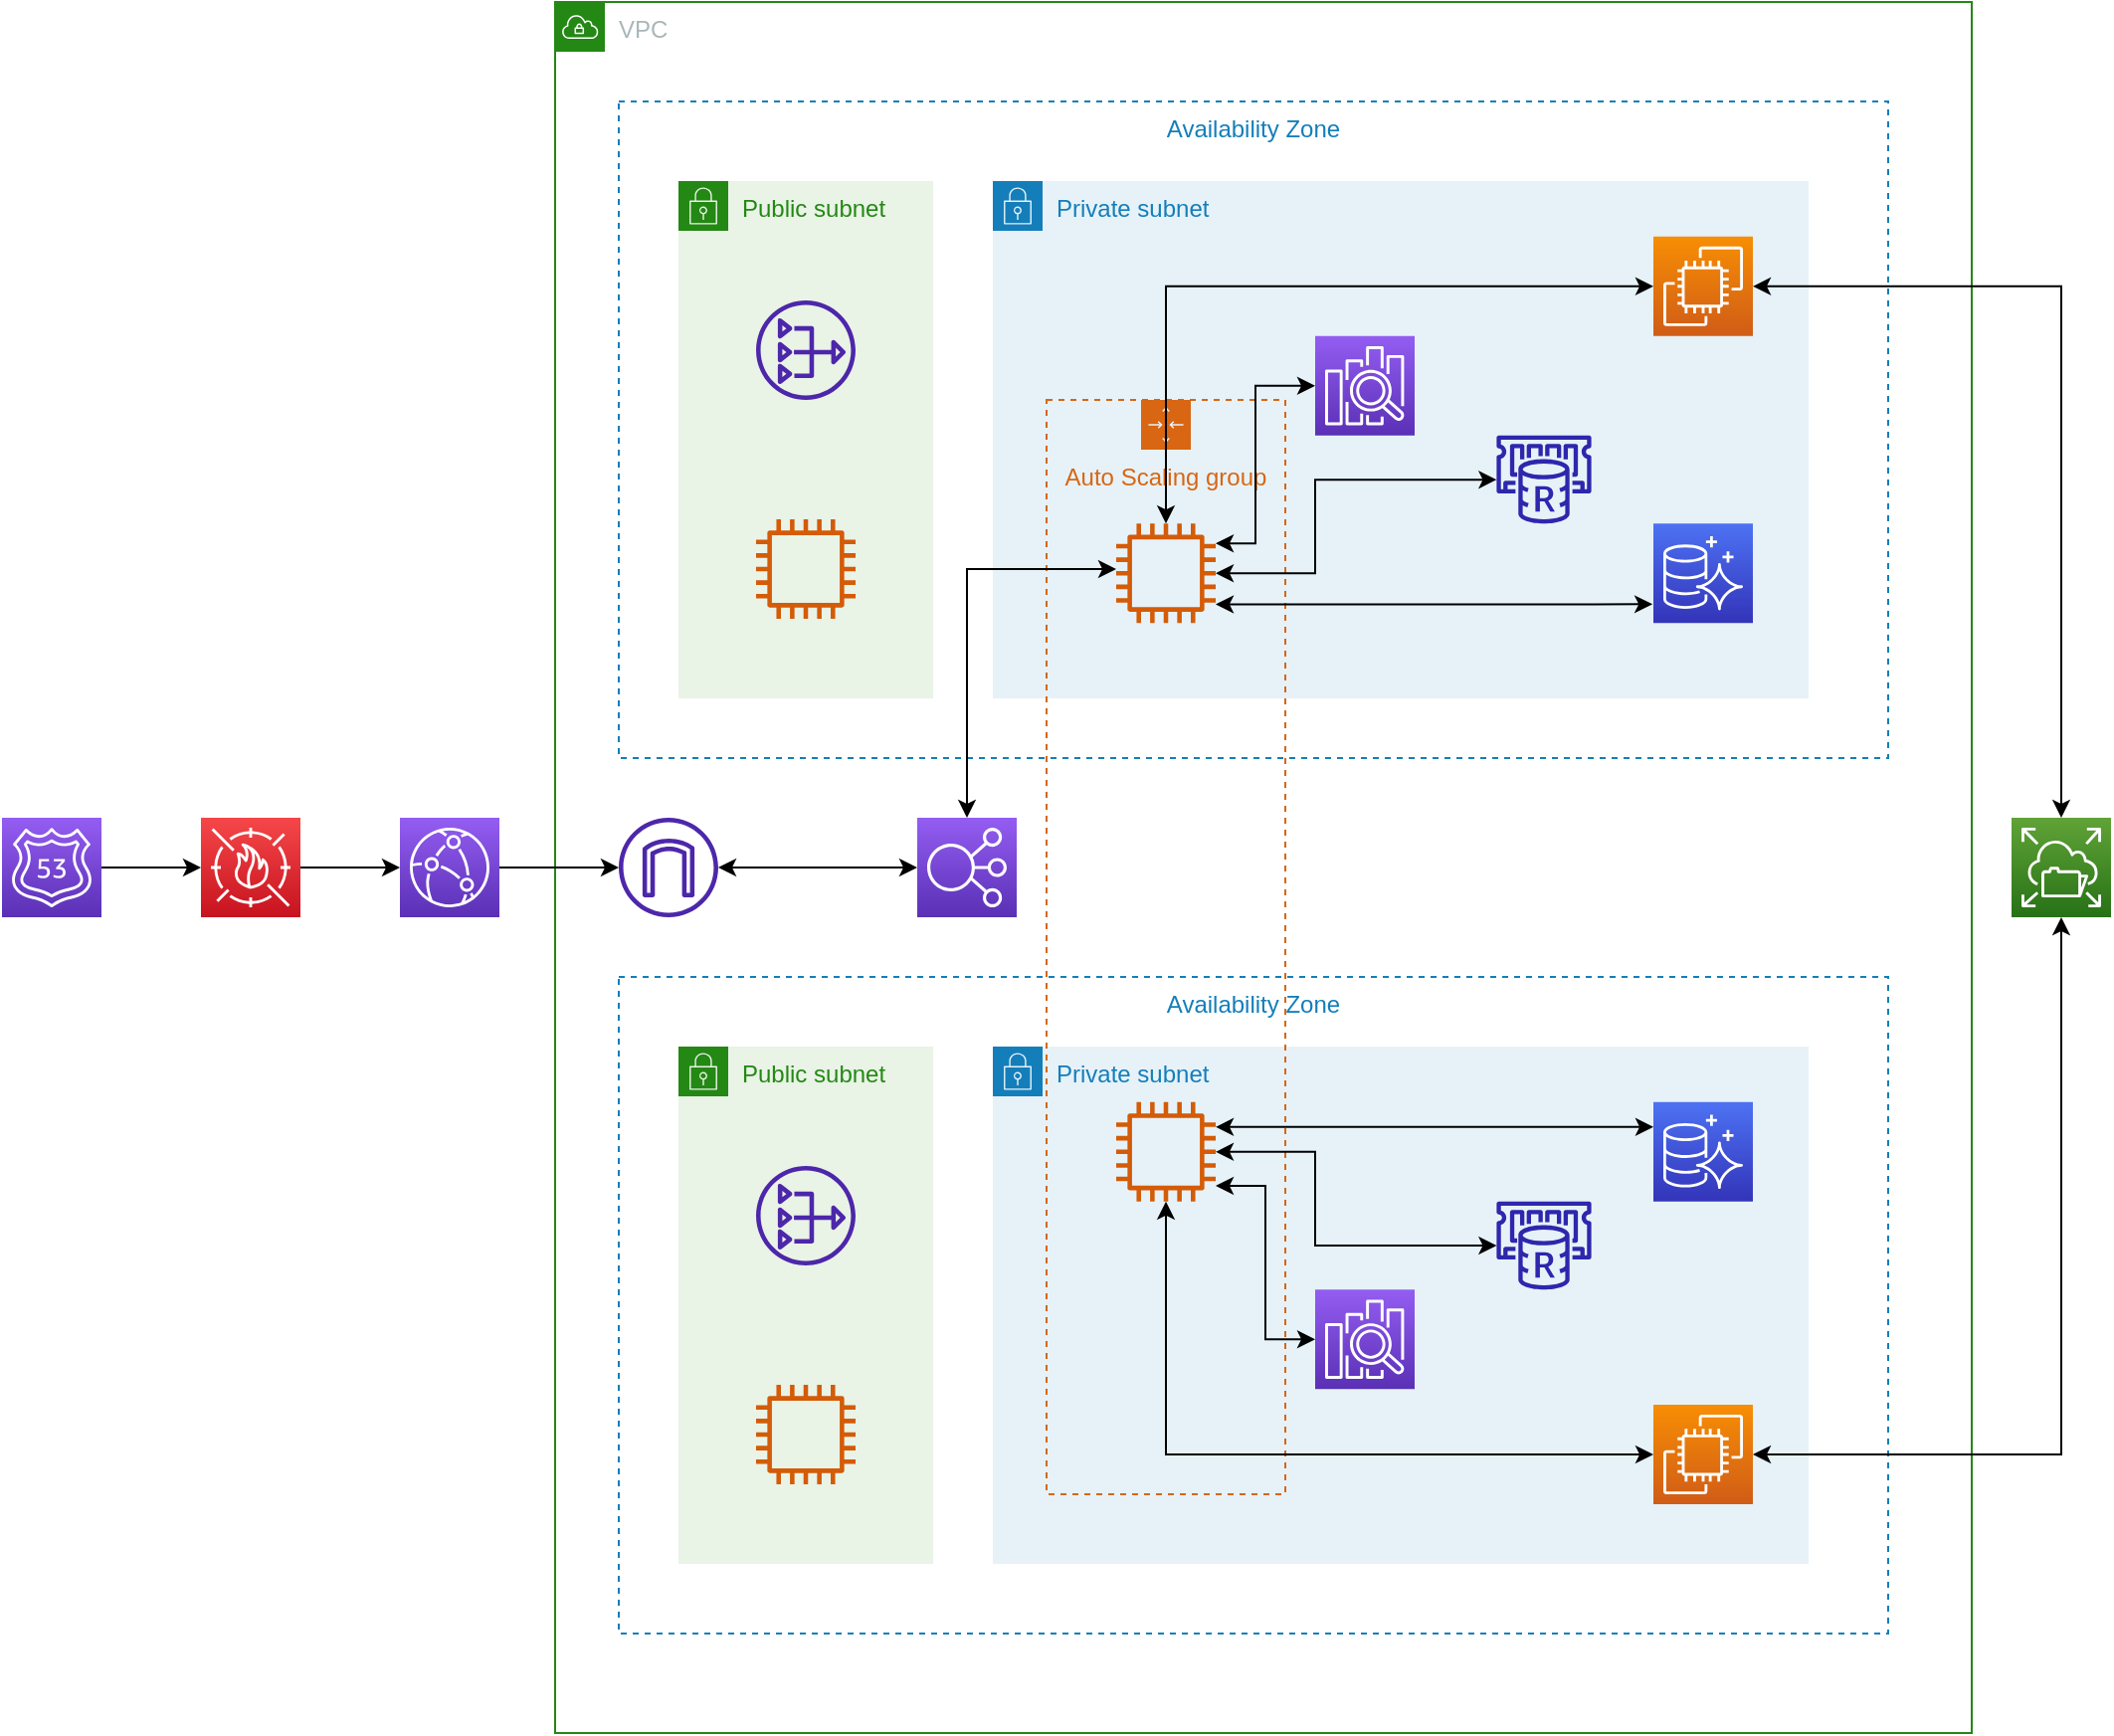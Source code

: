 <mxfile version="16.0.0" type="github">
  <diagram id="Z1uW2Y118E3WqkMEIljk" name="Page-1">
    <mxGraphModel dx="2136" dy="500" grid="1" gridSize="10" guides="1" tooltips="1" connect="1" arrows="1" fold="1" page="0" pageScale="1" pageWidth="850" pageHeight="1100" math="0" shadow="0">
      <root>
        <mxCell id="0" />
        <mxCell id="1" parent="0" />
        <mxCell id="sF1KckRwVd7SVEKIF92C-10" value="VPC" style="points=[[0,0],[0.25,0],[0.5,0],[0.75,0],[1,0],[1,0.25],[1,0.5],[1,0.75],[1,1],[0.75,1],[0.5,1],[0.25,1],[0,1],[0,0.75],[0,0.5],[0,0.25]];outlineConnect=0;gradientColor=none;html=1;whiteSpace=wrap;fontSize=12;fontStyle=0;container=1;pointerEvents=0;collapsible=0;recursiveResize=0;shape=mxgraph.aws4.group;grIcon=mxgraph.aws4.group_vpc;strokeColor=#248814;fillColor=none;verticalAlign=top;align=left;spacingLeft=30;fontColor=#AAB7B8;dashed=0;" vertex="1" parent="1">
          <mxGeometry x="198" y="560" width="712" height="870" as="geometry" />
        </mxCell>
        <mxCell id="sF1KckRwVd7SVEKIF92C-36" value="Private subnet" style="points=[[0,0],[0.25,0],[0.5,0],[0.75,0],[1,0],[1,0.25],[1,0.5],[1,0.75],[1,1],[0.75,1],[0.5,1],[0.25,1],[0,1],[0,0.75],[0,0.5],[0,0.25]];outlineConnect=0;gradientColor=none;html=1;whiteSpace=wrap;fontSize=12;fontStyle=0;container=1;pointerEvents=0;collapsible=0;recursiveResize=0;shape=mxgraph.aws4.group;grIcon=mxgraph.aws4.group_security_group;grStroke=0;strokeColor=#147EBA;fillColor=#E6F2F8;verticalAlign=top;align=left;spacingLeft=30;fontColor=#147EBA;dashed=0;" vertex="1" parent="sF1KckRwVd7SVEKIF92C-10">
          <mxGeometry x="220" y="525" width="410" height="260" as="geometry" />
        </mxCell>
        <mxCell id="sF1KckRwVd7SVEKIF92C-37" value="" style="sketch=0;points=[[0,0,0],[0.25,0,0],[0.5,0,0],[0.75,0,0],[1,0,0],[0,1,0],[0.25,1,0],[0.5,1,0],[0.75,1,0],[1,1,0],[0,0.25,0],[0,0.5,0],[0,0.75,0],[1,0.25,0],[1,0.5,0],[1,0.75,0]];outlineConnect=0;fontColor=#232F3E;gradientColor=#4D72F3;gradientDirection=north;fillColor=#3334B9;strokeColor=#ffffff;dashed=0;verticalLabelPosition=bottom;verticalAlign=top;align=center;html=1;fontSize=12;fontStyle=0;aspect=fixed;shape=mxgraph.aws4.resourceIcon;resIcon=mxgraph.aws4.aurora;" vertex="1" parent="sF1KckRwVd7SVEKIF92C-36">
          <mxGeometry x="332" y="27.89" width="50" height="50" as="geometry" />
        </mxCell>
        <mxCell id="sF1KckRwVd7SVEKIF92C-39" value="" style="sketch=0;outlineConnect=0;fontColor=#232F3E;gradientColor=none;fillColor=#2E27AD;strokeColor=none;dashed=0;verticalLabelPosition=bottom;verticalAlign=top;align=center;html=1;fontSize=12;fontStyle=0;aspect=fixed;pointerEvents=1;shape=mxgraph.aws4.elasticache_for_redis;" vertex="1" parent="sF1KckRwVd7SVEKIF92C-36">
          <mxGeometry x="252" y="77.89" width="50" height="44.23" as="geometry" />
        </mxCell>
        <mxCell id="sF1KckRwVd7SVEKIF92C-38" value="" style="sketch=0;points=[[0,0,0],[0.25,0,0],[0.5,0,0],[0.75,0,0],[1,0,0],[0,1,0],[0.25,1,0],[0.5,1,0],[0.75,1,0],[1,1,0],[0,0.25,0],[0,0.5,0],[0,0.75,0],[1,0.25,0],[1,0.5,0],[1,0.75,0]];outlineConnect=0;fontColor=#232F3E;gradientColor=#945DF2;gradientDirection=north;fillColor=#5A30B5;strokeColor=#ffffff;dashed=0;verticalLabelPosition=bottom;verticalAlign=top;align=center;html=1;fontSize=12;fontStyle=0;aspect=fixed;shape=mxgraph.aws4.resourceIcon;resIcon=mxgraph.aws4.elasticsearch_service;" vertex="1" parent="sF1KckRwVd7SVEKIF92C-36">
          <mxGeometry x="162" y="122.12" width="50" height="50" as="geometry" />
        </mxCell>
        <mxCell id="sF1KckRwVd7SVEKIF92C-45" value="" style="sketch=0;points=[[0,0,0],[0.25,0,0],[0.5,0,0],[0.75,0,0],[1,0,0],[0,1,0],[0.25,1,0],[0.5,1,0],[0.75,1,0],[1,1,0],[0,0.25,0],[0,0.5,0],[0,0.75,0],[1,0.25,0],[1,0.5,0],[1,0.75,0]];outlineConnect=0;fontColor=#232F3E;gradientColor=#F78E04;gradientDirection=north;fillColor=#D05C17;strokeColor=#ffffff;dashed=0;verticalLabelPosition=bottom;verticalAlign=top;align=center;html=1;fontSize=12;fontStyle=0;aspect=fixed;shape=mxgraph.aws4.resourceIcon;resIcon=mxgraph.aws4.ec2;" vertex="1" parent="sF1KckRwVd7SVEKIF92C-36">
          <mxGeometry x="332" y="180.0" width="50" height="50" as="geometry" />
        </mxCell>
        <mxCell id="sF1KckRwVd7SVEKIF92C-13" value="Private subnet" style="points=[[0,0],[0.25,0],[0.5,0],[0.75,0],[1,0],[1,0.25],[1,0.5],[1,0.75],[1,1],[0.75,1],[0.5,1],[0.25,1],[0,1],[0,0.75],[0,0.5],[0,0.25]];outlineConnect=0;gradientColor=none;html=1;whiteSpace=wrap;fontSize=12;fontStyle=0;container=1;pointerEvents=0;collapsible=0;recursiveResize=0;shape=mxgraph.aws4.group;grIcon=mxgraph.aws4.group_security_group;grStroke=0;strokeColor=#147EBA;fillColor=#E6F2F8;verticalAlign=top;align=left;spacingLeft=30;fontColor=#147EBA;dashed=0;" vertex="1" parent="sF1KckRwVd7SVEKIF92C-10">
          <mxGeometry x="220" y="90" width="410" height="260" as="geometry" />
        </mxCell>
        <mxCell id="sF1KckRwVd7SVEKIF92C-34" value="Auto Scaling group" style="points=[[0,0],[0.25,0],[0.5,0],[0.75,0],[1,0],[1,0.25],[1,0.5],[1,0.75],[1,1],[0.75,1],[0.5,1],[0.25,1],[0,1],[0,0.75],[0,0.5],[0,0.25]];outlineConnect=0;gradientColor=none;html=1;whiteSpace=wrap;fontSize=12;fontStyle=0;container=1;pointerEvents=0;collapsible=0;recursiveResize=0;shape=mxgraph.aws4.groupCenter;grIcon=mxgraph.aws4.group_auto_scaling_group;grStroke=1;strokeColor=#D86613;fillColor=none;verticalAlign=top;align=center;fontColor=#D86613;dashed=1;spacingTop=25;" vertex="1" parent="sF1KckRwVd7SVEKIF92C-10">
          <mxGeometry x="247" y="200" width="120" height="550" as="geometry" />
        </mxCell>
        <mxCell id="sF1KckRwVd7SVEKIF92C-44" value="" style="sketch=0;outlineConnect=0;fontColor=#232F3E;gradientColor=none;fillColor=#D45B07;strokeColor=none;dashed=0;verticalLabelPosition=bottom;verticalAlign=top;align=center;html=1;fontSize=12;fontStyle=0;aspect=fixed;pointerEvents=1;shape=mxgraph.aws4.instance2;" vertex="1" parent="sF1KckRwVd7SVEKIF92C-34">
          <mxGeometry x="35" y="352.89" width="50" height="50" as="geometry" />
        </mxCell>
        <mxCell id="sF1KckRwVd7SVEKIF92C-29" value="Availability Zone" style="fillColor=none;strokeColor=#147EBA;dashed=1;verticalAlign=top;fontStyle=0;fontColor=#147EBA;" vertex="1" parent="sF1KckRwVd7SVEKIF92C-10">
          <mxGeometry x="32" y="50" width="638" height="330" as="geometry" />
        </mxCell>
        <mxCell id="sF1KckRwVd7SVEKIF92C-14" value="Public subnet" style="points=[[0,0],[0.25,0],[0.5,0],[0.75,0],[1,0],[1,0.25],[1,0.5],[1,0.75],[1,1],[0.75,1],[0.5,1],[0.25,1],[0,1],[0,0.75],[0,0.5],[0,0.25]];outlineConnect=0;gradientColor=none;html=1;whiteSpace=wrap;fontSize=12;fontStyle=0;container=1;pointerEvents=0;collapsible=0;recursiveResize=0;shape=mxgraph.aws4.group;grIcon=mxgraph.aws4.group_security_group;grStroke=0;strokeColor=#248814;fillColor=#E9F3E6;verticalAlign=top;align=left;spacingLeft=30;fontColor=#248814;dashed=0;" vertex="1" parent="sF1KckRwVd7SVEKIF92C-10">
          <mxGeometry x="62" y="90" width="128" height="260" as="geometry" />
        </mxCell>
        <mxCell id="sF1KckRwVd7SVEKIF92C-27" value="" style="sketch=0;outlineConnect=0;fontColor=#232F3E;gradientColor=none;fillColor=#D45B07;strokeColor=none;dashed=0;verticalLabelPosition=bottom;verticalAlign=top;align=center;html=1;fontSize=12;fontStyle=0;aspect=fixed;pointerEvents=1;shape=mxgraph.aws4.instance2;" vertex="1" parent="sF1KckRwVd7SVEKIF92C-14">
          <mxGeometry x="39" y="170" width="50" height="50" as="geometry" />
        </mxCell>
        <mxCell id="sF1KckRwVd7SVEKIF92C-28" value="" style="sketch=0;outlineConnect=0;fontColor=#232F3E;gradientColor=none;fillColor=#4D27AA;strokeColor=none;dashed=0;verticalLabelPosition=bottom;verticalAlign=top;align=center;html=1;fontSize=12;fontStyle=0;aspect=fixed;pointerEvents=1;shape=mxgraph.aws4.nat_gateway;" vertex="1" parent="sF1KckRwVd7SVEKIF92C-14">
          <mxGeometry x="39" y="60" width="50" height="50" as="geometry" />
        </mxCell>
        <mxCell id="sF1KckRwVd7SVEKIF92C-6" value="" style="sketch=0;outlineConnect=0;fontColor=#232F3E;gradientColor=none;fillColor=#4D27AA;strokeColor=none;dashed=0;verticalLabelPosition=bottom;verticalAlign=top;align=center;html=1;fontSize=12;fontStyle=0;aspect=fixed;pointerEvents=1;shape=mxgraph.aws4.internet_gateway;" vertex="1" parent="sF1KckRwVd7SVEKIF92C-10">
          <mxGeometry x="32" y="410" width="50" height="50" as="geometry" />
        </mxCell>
        <mxCell id="sF1KckRwVd7SVEKIF92C-30" style="edgeStyle=orthogonalEdgeStyle;rounded=0;orthogonalLoop=1;jettySize=auto;html=1;startArrow=classic;startFill=1;exitX=0.5;exitY=0;exitDx=0;exitDy=0;exitPerimeter=0;" edge="1" parent="sF1KckRwVd7SVEKIF92C-10" source="sF1KckRwVd7SVEKIF92C-8" target="sF1KckRwVd7SVEKIF92C-15">
          <mxGeometry relative="1" as="geometry">
            <mxPoint x="202" y="410" as="sourcePoint" />
            <Array as="points">
              <mxPoint x="207" y="285" />
            </Array>
          </mxGeometry>
        </mxCell>
        <mxCell id="sF1KckRwVd7SVEKIF92C-8" value="" style="sketch=0;points=[[0,0,0],[0.25,0,0],[0.5,0,0],[0.75,0,0],[1,0,0],[0,1,0],[0.25,1,0],[0.5,1,0],[0.75,1,0],[1,1,0],[0,0.25,0],[0,0.5,0],[0,0.75,0],[1,0.25,0],[1,0.5,0],[1,0.75,0]];outlineConnect=0;fontColor=#232F3E;gradientColor=#945DF2;gradientDirection=north;fillColor=#5A30B5;strokeColor=#ffffff;dashed=0;verticalLabelPosition=bottom;verticalAlign=top;align=center;html=1;fontSize=12;fontStyle=0;aspect=fixed;shape=mxgraph.aws4.resourceIcon;resIcon=mxgraph.aws4.elastic_load_balancing;" vertex="1" parent="sF1KckRwVd7SVEKIF92C-10">
          <mxGeometry x="182" y="410" width="50" height="50" as="geometry" />
        </mxCell>
        <mxCell id="sF1KckRwVd7SVEKIF92C-9" style="edgeStyle=orthogonalEdgeStyle;rounded=0;orthogonalLoop=1;jettySize=auto;html=1;entryX=0;entryY=0.5;entryDx=0;entryDy=0;entryPerimeter=0;startArrow=classic;startFill=1;" edge="1" parent="sF1KckRwVd7SVEKIF92C-10" source="sF1KckRwVd7SVEKIF92C-6" target="sF1KckRwVd7SVEKIF92C-8">
          <mxGeometry relative="1" as="geometry" />
        </mxCell>
        <mxCell id="sF1KckRwVd7SVEKIF92C-16" value="" style="sketch=0;points=[[0,0,0],[0.25,0,0],[0.5,0,0],[0.75,0,0],[1,0,0],[0,1,0],[0.25,1,0],[0.5,1,0],[0.75,1,0],[1,1,0],[0,0.25,0],[0,0.5,0],[0,0.75,0],[1,0.25,0],[1,0.5,0],[1,0.75,0]];outlineConnect=0;fontColor=#232F3E;gradientColor=#4D72F3;gradientDirection=north;fillColor=#3334B9;strokeColor=#ffffff;dashed=0;verticalLabelPosition=bottom;verticalAlign=top;align=center;html=1;fontSize=12;fontStyle=0;aspect=fixed;shape=mxgraph.aws4.resourceIcon;resIcon=mxgraph.aws4.aurora;" vertex="1" parent="sF1KckRwVd7SVEKIF92C-10">
          <mxGeometry x="552" y="262.12" width="50" height="50" as="geometry" />
        </mxCell>
        <mxCell id="sF1KckRwVd7SVEKIF92C-17" value="" style="sketch=0;points=[[0,0,0],[0.25,0,0],[0.5,0,0],[0.75,0,0],[1,0,0],[0,1,0],[0.25,1,0],[0.5,1,0],[0.75,1,0],[1,1,0],[0,0.25,0],[0,0.5,0],[0,0.75,0],[1,0.25,0],[1,0.5,0],[1,0.75,0]];outlineConnect=0;fontColor=#232F3E;gradientColor=#945DF2;gradientDirection=north;fillColor=#5A30B5;strokeColor=#ffffff;dashed=0;verticalLabelPosition=bottom;verticalAlign=top;align=center;html=1;fontSize=12;fontStyle=0;aspect=fixed;shape=mxgraph.aws4.resourceIcon;resIcon=mxgraph.aws4.elasticsearch_service;" vertex="1" parent="sF1KckRwVd7SVEKIF92C-10">
          <mxGeometry x="382" y="167.89" width="50" height="50" as="geometry" />
        </mxCell>
        <mxCell id="sF1KckRwVd7SVEKIF92C-18" value="" style="sketch=0;outlineConnect=0;fontColor=#232F3E;gradientColor=none;fillColor=#2E27AD;strokeColor=none;dashed=0;verticalLabelPosition=bottom;verticalAlign=top;align=center;html=1;fontSize=12;fontStyle=0;aspect=fixed;pointerEvents=1;shape=mxgraph.aws4.elasticache_for_redis;" vertex="1" parent="sF1KckRwVd7SVEKIF92C-10">
          <mxGeometry x="472" y="217.89" width="50" height="44.23" as="geometry" />
        </mxCell>
        <mxCell id="sF1KckRwVd7SVEKIF92C-19" style="edgeStyle=orthogonalEdgeStyle;rounded=0;orthogonalLoop=1;jettySize=auto;html=1;startArrow=classic;startFill=1;entryX=-0.009;entryY=0.811;entryDx=0;entryDy=0;entryPerimeter=0;" edge="1" parent="sF1KckRwVd7SVEKIF92C-10" source="sF1KckRwVd7SVEKIF92C-15" target="sF1KckRwVd7SVEKIF92C-16">
          <mxGeometry relative="1" as="geometry">
            <mxPoint x="522" y="302.12" as="targetPoint" />
            <Array as="points">
              <mxPoint x="522" y="302" />
            </Array>
          </mxGeometry>
        </mxCell>
        <mxCell id="sF1KckRwVd7SVEKIF92C-20" style="edgeStyle=orthogonalEdgeStyle;rounded=0;orthogonalLoop=1;jettySize=auto;html=1;startArrow=classic;startFill=1;" edge="1" parent="sF1KckRwVd7SVEKIF92C-10" source="sF1KckRwVd7SVEKIF92C-15" target="sF1KckRwVd7SVEKIF92C-18">
          <mxGeometry relative="1" as="geometry">
            <Array as="points">
              <mxPoint x="382" y="287.12" />
              <mxPoint x="382" y="240.12" />
            </Array>
          </mxGeometry>
        </mxCell>
        <mxCell id="sF1KckRwVd7SVEKIF92C-21" style="edgeStyle=orthogonalEdgeStyle;rounded=0;orthogonalLoop=1;jettySize=auto;html=1;entryX=0;entryY=0.5;entryDx=0;entryDy=0;entryPerimeter=0;startArrow=classic;startFill=1;" edge="1" parent="sF1KckRwVd7SVEKIF92C-10" source="sF1KckRwVd7SVEKIF92C-15" target="sF1KckRwVd7SVEKIF92C-17">
          <mxGeometry relative="1" as="geometry">
            <Array as="points">
              <mxPoint x="352" y="272.12" />
              <mxPoint x="352" y="193.12" />
            </Array>
          </mxGeometry>
        </mxCell>
        <mxCell id="sF1KckRwVd7SVEKIF92C-25" style="edgeStyle=orthogonalEdgeStyle;rounded=0;orthogonalLoop=1;jettySize=auto;html=1;entryX=0;entryY=0.5;entryDx=0;entryDy=0;entryPerimeter=0;startArrow=classic;startFill=1;" edge="1" parent="sF1KckRwVd7SVEKIF92C-10" source="sF1KckRwVd7SVEKIF92C-15" target="sF1KckRwVd7SVEKIF92C-24">
          <mxGeometry relative="1" as="geometry">
            <Array as="points">
              <mxPoint x="307" y="143.12" />
            </Array>
          </mxGeometry>
        </mxCell>
        <mxCell id="sF1KckRwVd7SVEKIF92C-15" value="" style="sketch=0;outlineConnect=0;fontColor=#232F3E;gradientColor=none;fillColor=#D45B07;strokeColor=none;dashed=0;verticalLabelPosition=bottom;verticalAlign=top;align=center;html=1;fontSize=12;fontStyle=0;aspect=fixed;pointerEvents=1;shape=mxgraph.aws4.instance2;" vertex="1" parent="sF1KckRwVd7SVEKIF92C-10">
          <mxGeometry x="282" y="262.12" width="50" height="50" as="geometry" />
        </mxCell>
        <mxCell id="sF1KckRwVd7SVEKIF92C-24" value="" style="sketch=0;points=[[0,0,0],[0.25,0,0],[0.5,0,0],[0.75,0,0],[1,0,0],[0,1,0],[0.25,1,0],[0.5,1,0],[0.75,1,0],[1,1,0],[0,0.25,0],[0,0.5,0],[0,0.75,0],[1,0.25,0],[1,0.5,0],[1,0.75,0]];outlineConnect=0;fontColor=#232F3E;gradientColor=#F78E04;gradientDirection=north;fillColor=#D05C17;strokeColor=#ffffff;dashed=0;verticalLabelPosition=bottom;verticalAlign=top;align=center;html=1;fontSize=12;fontStyle=0;aspect=fixed;shape=mxgraph.aws4.resourceIcon;resIcon=mxgraph.aws4.ec2;" vertex="1" parent="sF1KckRwVd7SVEKIF92C-10">
          <mxGeometry x="552" y="117.89" width="50" height="50" as="geometry" />
        </mxCell>
        <mxCell id="sF1KckRwVd7SVEKIF92C-43" style="edgeStyle=orthogonalEdgeStyle;rounded=0;orthogonalLoop=1;jettySize=auto;html=1;entryX=0;entryY=0.5;entryDx=0;entryDy=0;entryPerimeter=0;startArrow=classic;startFill=1;" edge="1" parent="sF1KckRwVd7SVEKIF92C-10" source="sF1KckRwVd7SVEKIF92C-44" target="sF1KckRwVd7SVEKIF92C-45">
          <mxGeometry relative="1" as="geometry">
            <Array as="points">
              <mxPoint x="307" y="578.12" />
            </Array>
          </mxGeometry>
        </mxCell>
        <mxCell id="sF1KckRwVd7SVEKIF92C-46" style="edgeStyle=orthogonalEdgeStyle;rounded=0;orthogonalLoop=1;jettySize=auto;html=1;entryX=0;entryY=0.25;entryDx=0;entryDy=0;entryPerimeter=0;startArrow=classic;startFill=1;" edge="1" parent="sF1KckRwVd7SVEKIF92C-10" source="sF1KckRwVd7SVEKIF92C-44" target="sF1KckRwVd7SVEKIF92C-37">
          <mxGeometry relative="1" as="geometry">
            <Array as="points">
              <mxPoint x="552" y="565" />
            </Array>
          </mxGeometry>
        </mxCell>
        <mxCell id="sF1KckRwVd7SVEKIF92C-47" style="edgeStyle=orthogonalEdgeStyle;rounded=0;orthogonalLoop=1;jettySize=auto;html=1;startArrow=classic;startFill=1;" edge="1" parent="sF1KckRwVd7SVEKIF92C-10" source="sF1KckRwVd7SVEKIF92C-44" target="sF1KckRwVd7SVEKIF92C-39">
          <mxGeometry relative="1" as="geometry">
            <Array as="points">
              <mxPoint x="382" y="578" />
              <mxPoint x="382" y="625" />
            </Array>
          </mxGeometry>
        </mxCell>
        <mxCell id="sF1KckRwVd7SVEKIF92C-48" style="edgeStyle=orthogonalEdgeStyle;rounded=0;orthogonalLoop=1;jettySize=auto;html=1;entryX=0;entryY=0.5;entryDx=0;entryDy=0;entryPerimeter=0;startArrow=classic;startFill=1;" edge="1" parent="sF1KckRwVd7SVEKIF92C-10" source="sF1KckRwVd7SVEKIF92C-44" target="sF1KckRwVd7SVEKIF92C-38">
          <mxGeometry relative="1" as="geometry">
            <Array as="points">
              <mxPoint x="357" y="595" />
              <mxPoint x="357" y="672" />
            </Array>
          </mxGeometry>
        </mxCell>
        <mxCell id="sF1KckRwVd7SVEKIF92C-50" value="Availability Zone" style="fillColor=none;strokeColor=#147EBA;dashed=1;verticalAlign=top;fontStyle=0;fontColor=#147EBA;" vertex="1" parent="sF1KckRwVd7SVEKIF92C-10">
          <mxGeometry x="32" y="490" width="638" height="330" as="geometry" />
        </mxCell>
        <mxCell id="sF1KckRwVd7SVEKIF92C-54" value="Public subnet" style="points=[[0,0],[0.25,0],[0.5,0],[0.75,0],[1,0],[1,0.25],[1,0.5],[1,0.75],[1,1],[0.75,1],[0.5,1],[0.25,1],[0,1],[0,0.75],[0,0.5],[0,0.25]];outlineConnect=0;gradientColor=none;html=1;whiteSpace=wrap;fontSize=12;fontStyle=0;container=1;pointerEvents=0;collapsible=0;recursiveResize=0;shape=mxgraph.aws4.group;grIcon=mxgraph.aws4.group_security_group;grStroke=0;strokeColor=#248814;fillColor=#E9F3E6;verticalAlign=top;align=left;spacingLeft=30;fontColor=#248814;dashed=0;" vertex="1" parent="sF1KckRwVd7SVEKIF92C-10">
          <mxGeometry x="62" y="525" width="128" height="260" as="geometry" />
        </mxCell>
        <mxCell id="sF1KckRwVd7SVEKIF92C-55" value="" style="sketch=0;outlineConnect=0;fontColor=#232F3E;gradientColor=none;fillColor=#D45B07;strokeColor=none;dashed=0;verticalLabelPosition=bottom;verticalAlign=top;align=center;html=1;fontSize=12;fontStyle=0;aspect=fixed;pointerEvents=1;shape=mxgraph.aws4.instance2;" vertex="1" parent="sF1KckRwVd7SVEKIF92C-54">
          <mxGeometry x="39" y="170" width="50" height="50" as="geometry" />
        </mxCell>
        <mxCell id="sF1KckRwVd7SVEKIF92C-56" value="" style="sketch=0;outlineConnect=0;fontColor=#232F3E;gradientColor=none;fillColor=#4D27AA;strokeColor=none;dashed=0;verticalLabelPosition=bottom;verticalAlign=top;align=center;html=1;fontSize=12;fontStyle=0;aspect=fixed;pointerEvents=1;shape=mxgraph.aws4.nat_gateway;" vertex="1" parent="sF1KckRwVd7SVEKIF92C-54">
          <mxGeometry x="39" y="60" width="50" height="50" as="geometry" />
        </mxCell>
        <mxCell id="sF1KckRwVd7SVEKIF92C-23" value="" style="sketch=0;points=[[0,0,0],[0.25,0,0],[0.5,0,0],[0.75,0,0],[1,0,0],[0,1,0],[0.25,1,0],[0.5,1,0],[0.75,1,0],[1,1,0],[0,0.25,0],[0,0.5,0],[0,0.75,0],[1,0.25,0],[1,0.5,0],[1,0.75,0]];outlineConnect=0;fontColor=#232F3E;gradientColor=#60A337;gradientDirection=north;fillColor=#277116;strokeColor=#ffffff;dashed=0;verticalLabelPosition=bottom;verticalAlign=top;align=center;html=1;fontSize=12;fontStyle=0;aspect=fixed;shape=mxgraph.aws4.resourceIcon;resIcon=mxgraph.aws4.elastic_file_system;" vertex="1" parent="1">
          <mxGeometry x="930" y="970" width="50" height="50" as="geometry" />
        </mxCell>
        <mxCell id="sF1KckRwVd7SVEKIF92C-26" style="edgeStyle=orthogonalEdgeStyle;rounded=0;orthogonalLoop=1;jettySize=auto;html=1;startArrow=classic;startFill=1;" edge="1" parent="1" source="sF1KckRwVd7SVEKIF92C-24" target="sF1KckRwVd7SVEKIF92C-23">
          <mxGeometry relative="1" as="geometry" />
        </mxCell>
        <mxCell id="sF1KckRwVd7SVEKIF92C-1" value="" style="sketch=0;points=[[0,0,0],[0.25,0,0],[0.5,0,0],[0.75,0,0],[1,0,0],[0,1,0],[0.25,1,0],[0.5,1,0],[0.75,1,0],[1,1,0],[0,0.25,0],[0,0.5,0],[0,0.75,0],[1,0.25,0],[1,0.5,0],[1,0.75,0]];outlineConnect=0;fontColor=#232F3E;gradientColor=#945DF2;gradientDirection=north;fillColor=#5A30B5;strokeColor=#ffffff;dashed=0;verticalLabelPosition=bottom;verticalAlign=top;align=center;html=1;fontSize=12;fontStyle=0;aspect=fixed;shape=mxgraph.aws4.resourceIcon;resIcon=mxgraph.aws4.route_53;" vertex="1" parent="1">
          <mxGeometry x="-80" y="970" width="50" height="50" as="geometry" />
        </mxCell>
        <mxCell id="sF1KckRwVd7SVEKIF92C-2" value="" style="sketch=0;points=[[0,0,0],[0.25,0,0],[0.5,0,0],[0.75,0,0],[1,0,0],[0,1,0],[0.25,1,0],[0.5,1,0],[0.75,1,0],[1,1,0],[0,0.25,0],[0,0.5,0],[0,0.75,0],[1,0.25,0],[1,0.5,0],[1,0.75,0]];outlineConnect=0;fontColor=#232F3E;gradientColor=#F54749;gradientDirection=north;fillColor=#C7131F;strokeColor=#ffffff;dashed=0;verticalLabelPosition=bottom;verticalAlign=top;align=center;html=1;fontSize=12;fontStyle=0;aspect=fixed;shape=mxgraph.aws4.resourceIcon;resIcon=mxgraph.aws4.waf;" vertex="1" parent="1">
          <mxGeometry x="20" y="970" width="50" height="50" as="geometry" />
        </mxCell>
        <mxCell id="sF1KckRwVd7SVEKIF92C-4" style="edgeStyle=orthogonalEdgeStyle;rounded=0;orthogonalLoop=1;jettySize=auto;html=1;entryX=0;entryY=0.5;entryDx=0;entryDy=0;entryPerimeter=0;" edge="1" parent="1" source="sF1KckRwVd7SVEKIF92C-1" target="sF1KckRwVd7SVEKIF92C-2">
          <mxGeometry relative="1" as="geometry" />
        </mxCell>
        <mxCell id="sF1KckRwVd7SVEKIF92C-3" value="" style="sketch=0;points=[[0,0,0],[0.25,0,0],[0.5,0,0],[0.75,0,0],[1,0,0],[0,1,0],[0.25,1,0],[0.5,1,0],[0.75,1,0],[1,1,0],[0,0.25,0],[0,0.5,0],[0,0.75,0],[1,0.25,0],[1,0.5,0],[1,0.75,0]];outlineConnect=0;fontColor=#232F3E;gradientColor=#945DF2;gradientDirection=north;fillColor=#5A30B5;strokeColor=#ffffff;dashed=0;verticalLabelPosition=bottom;verticalAlign=top;align=center;html=1;fontSize=12;fontStyle=0;aspect=fixed;shape=mxgraph.aws4.resourceIcon;resIcon=mxgraph.aws4.cloudfront;" vertex="1" parent="1">
          <mxGeometry x="120" y="970" width="50" height="50" as="geometry" />
        </mxCell>
        <mxCell id="sF1KckRwVd7SVEKIF92C-5" style="edgeStyle=orthogonalEdgeStyle;rounded=0;orthogonalLoop=1;jettySize=auto;html=1;" edge="1" parent="1" source="sF1KckRwVd7SVEKIF92C-2" target="sF1KckRwVd7SVEKIF92C-3">
          <mxGeometry relative="1" as="geometry" />
        </mxCell>
        <mxCell id="sF1KckRwVd7SVEKIF92C-7" style="edgeStyle=orthogonalEdgeStyle;rounded=0;orthogonalLoop=1;jettySize=auto;html=1;" edge="1" parent="1" source="sF1KckRwVd7SVEKIF92C-3" target="sF1KckRwVd7SVEKIF92C-6">
          <mxGeometry relative="1" as="geometry" />
        </mxCell>
        <mxCell id="sF1KckRwVd7SVEKIF92C-49" style="edgeStyle=orthogonalEdgeStyle;rounded=0;orthogonalLoop=1;jettySize=auto;html=1;entryX=0.5;entryY=1;entryDx=0;entryDy=0;entryPerimeter=0;startArrow=classic;startFill=1;" edge="1" parent="1" source="sF1KckRwVd7SVEKIF92C-45" target="sF1KckRwVd7SVEKIF92C-23">
          <mxGeometry relative="1" as="geometry" />
        </mxCell>
      </root>
    </mxGraphModel>
  </diagram>
</mxfile>
